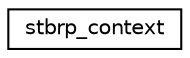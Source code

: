digraph "Graphical Class Hierarchy"
{
  edge [fontname="Helvetica",fontsize="10",labelfontname="Helvetica",labelfontsize="10"];
  node [fontname="Helvetica",fontsize="10",shape=record];
  rankdir="LR";
  Node0 [label="stbrp_context",height=0.2,width=0.4,color="black", fillcolor="white", style="filled",URL="$structstbrp__context.html"];
}
